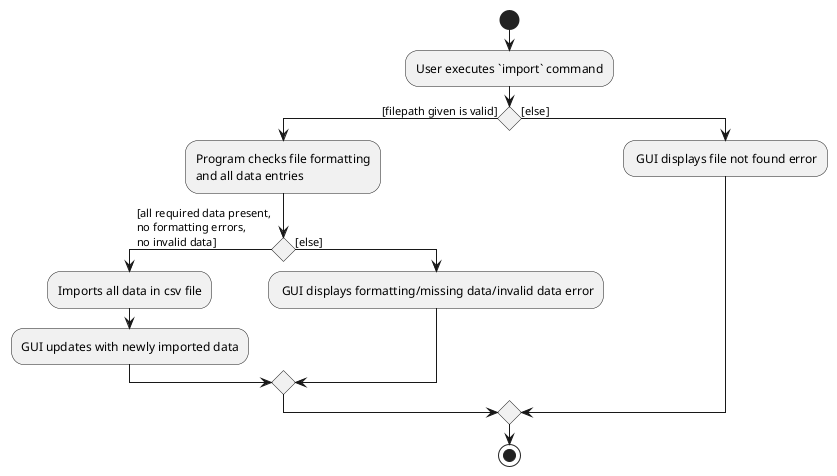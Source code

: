@startuml
start
:User executes `import` command;

'Since the beta syntax does not support placing the condition outside the
'diamond we place it as the true branch instead.

if () then ([filepath given is valid])
    :Program checks file formatting
    and all data entries;
if() then ([all required data present,
no formatting errors,
no invalid data])
    :Imports all data in csv file;
    :GUI updates with newly imported data;
else ([else])
    : GUI displays formatting/missing data/invalid data error;
endif
else ([else])
    : GUI displays file not found error;
endif
stop
@enduml
